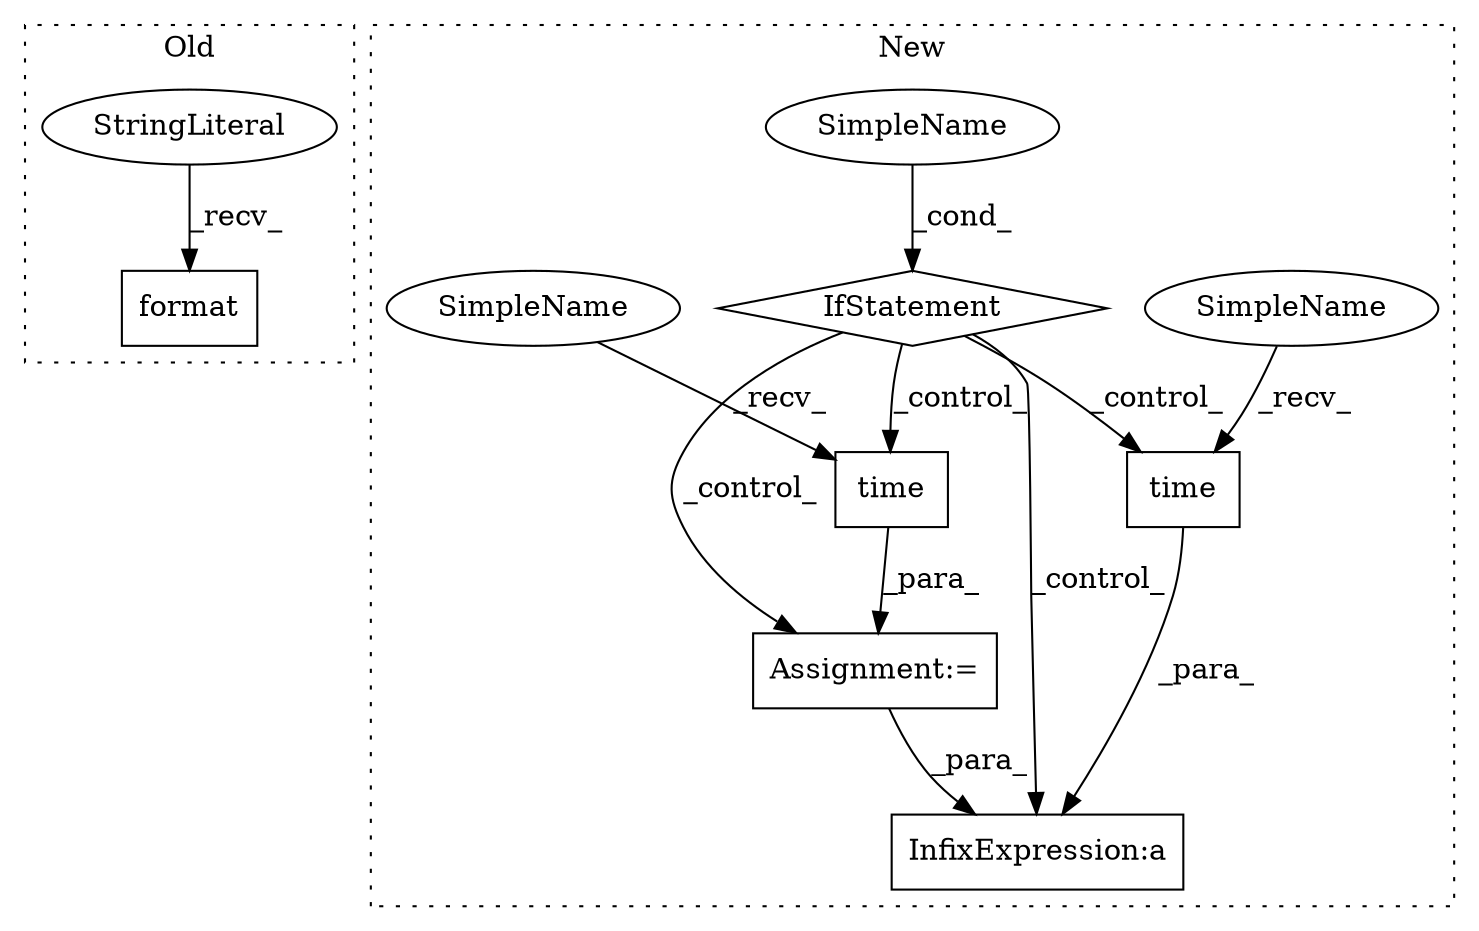 digraph G {
subgraph cluster0 {
1 [label="format" a="32" s="6206,6342" l="7,1" shape="box"];
4 [label="StringLiteral" a="45" s="6184" l="21" shape="ellipse"];
label = "Old";
style="dotted";
}
subgraph cluster1 {
2 [label="time" a="32" s="7950" l="6" shape="box"];
3 [label="Assignment:=" a="7" s="7944" l="1" shape="box"];
5 [label="InfixExpression:a" a="27" s="8072" l="3" shape="box"];
6 [label="time" a="32" s="8066" l="6" shape="box"];
7 [label="SimpleName" a="42" s="" l="" shape="ellipse"];
8 [label="IfStatement" a="25" s="7678,7704" l="4,2" shape="diamond"];
9 [label="SimpleName" a="42" s="7945" l="4" shape="ellipse"];
10 [label="SimpleName" a="42" s="8061" l="4" shape="ellipse"];
label = "New";
style="dotted";
}
2 -> 3 [label="_para_"];
3 -> 5 [label="_para_"];
4 -> 1 [label="_recv_"];
6 -> 5 [label="_para_"];
7 -> 8 [label="_cond_"];
8 -> 2 [label="_control_"];
8 -> 6 [label="_control_"];
8 -> 3 [label="_control_"];
8 -> 5 [label="_control_"];
9 -> 2 [label="_recv_"];
10 -> 6 [label="_recv_"];
}